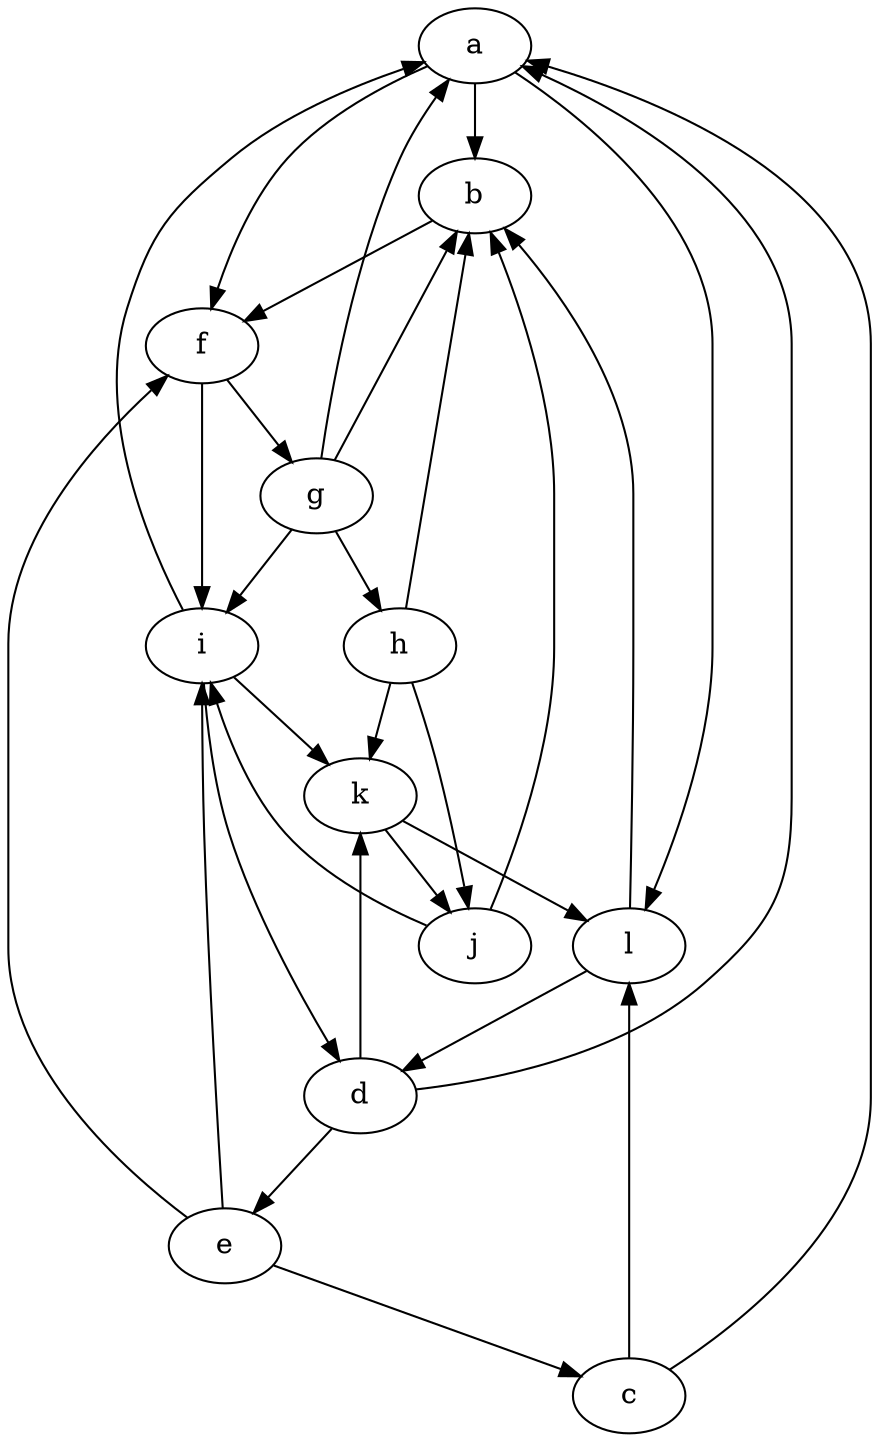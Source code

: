 digraph G
{
  a -> b;
  a -> f;
  a -> l;

  b -> f;

  c -> a;
  c -> l;

  d -> a;
  d -> e;
  d -> k;

  e -> c;
  e -> f;
  e -> i;

  f -> g;
  f -> i;

  g -> a;
  g -> b;
  g -> h;
  g -> i;

  h -> b;
  h -> j;
  h -> k;

  i -> a;
  i -> k;
  i -> d;

  j -> i;
  j -> b;
  
  k -> l;
  k -> j;

  l -> d;
  l -> b;
}
